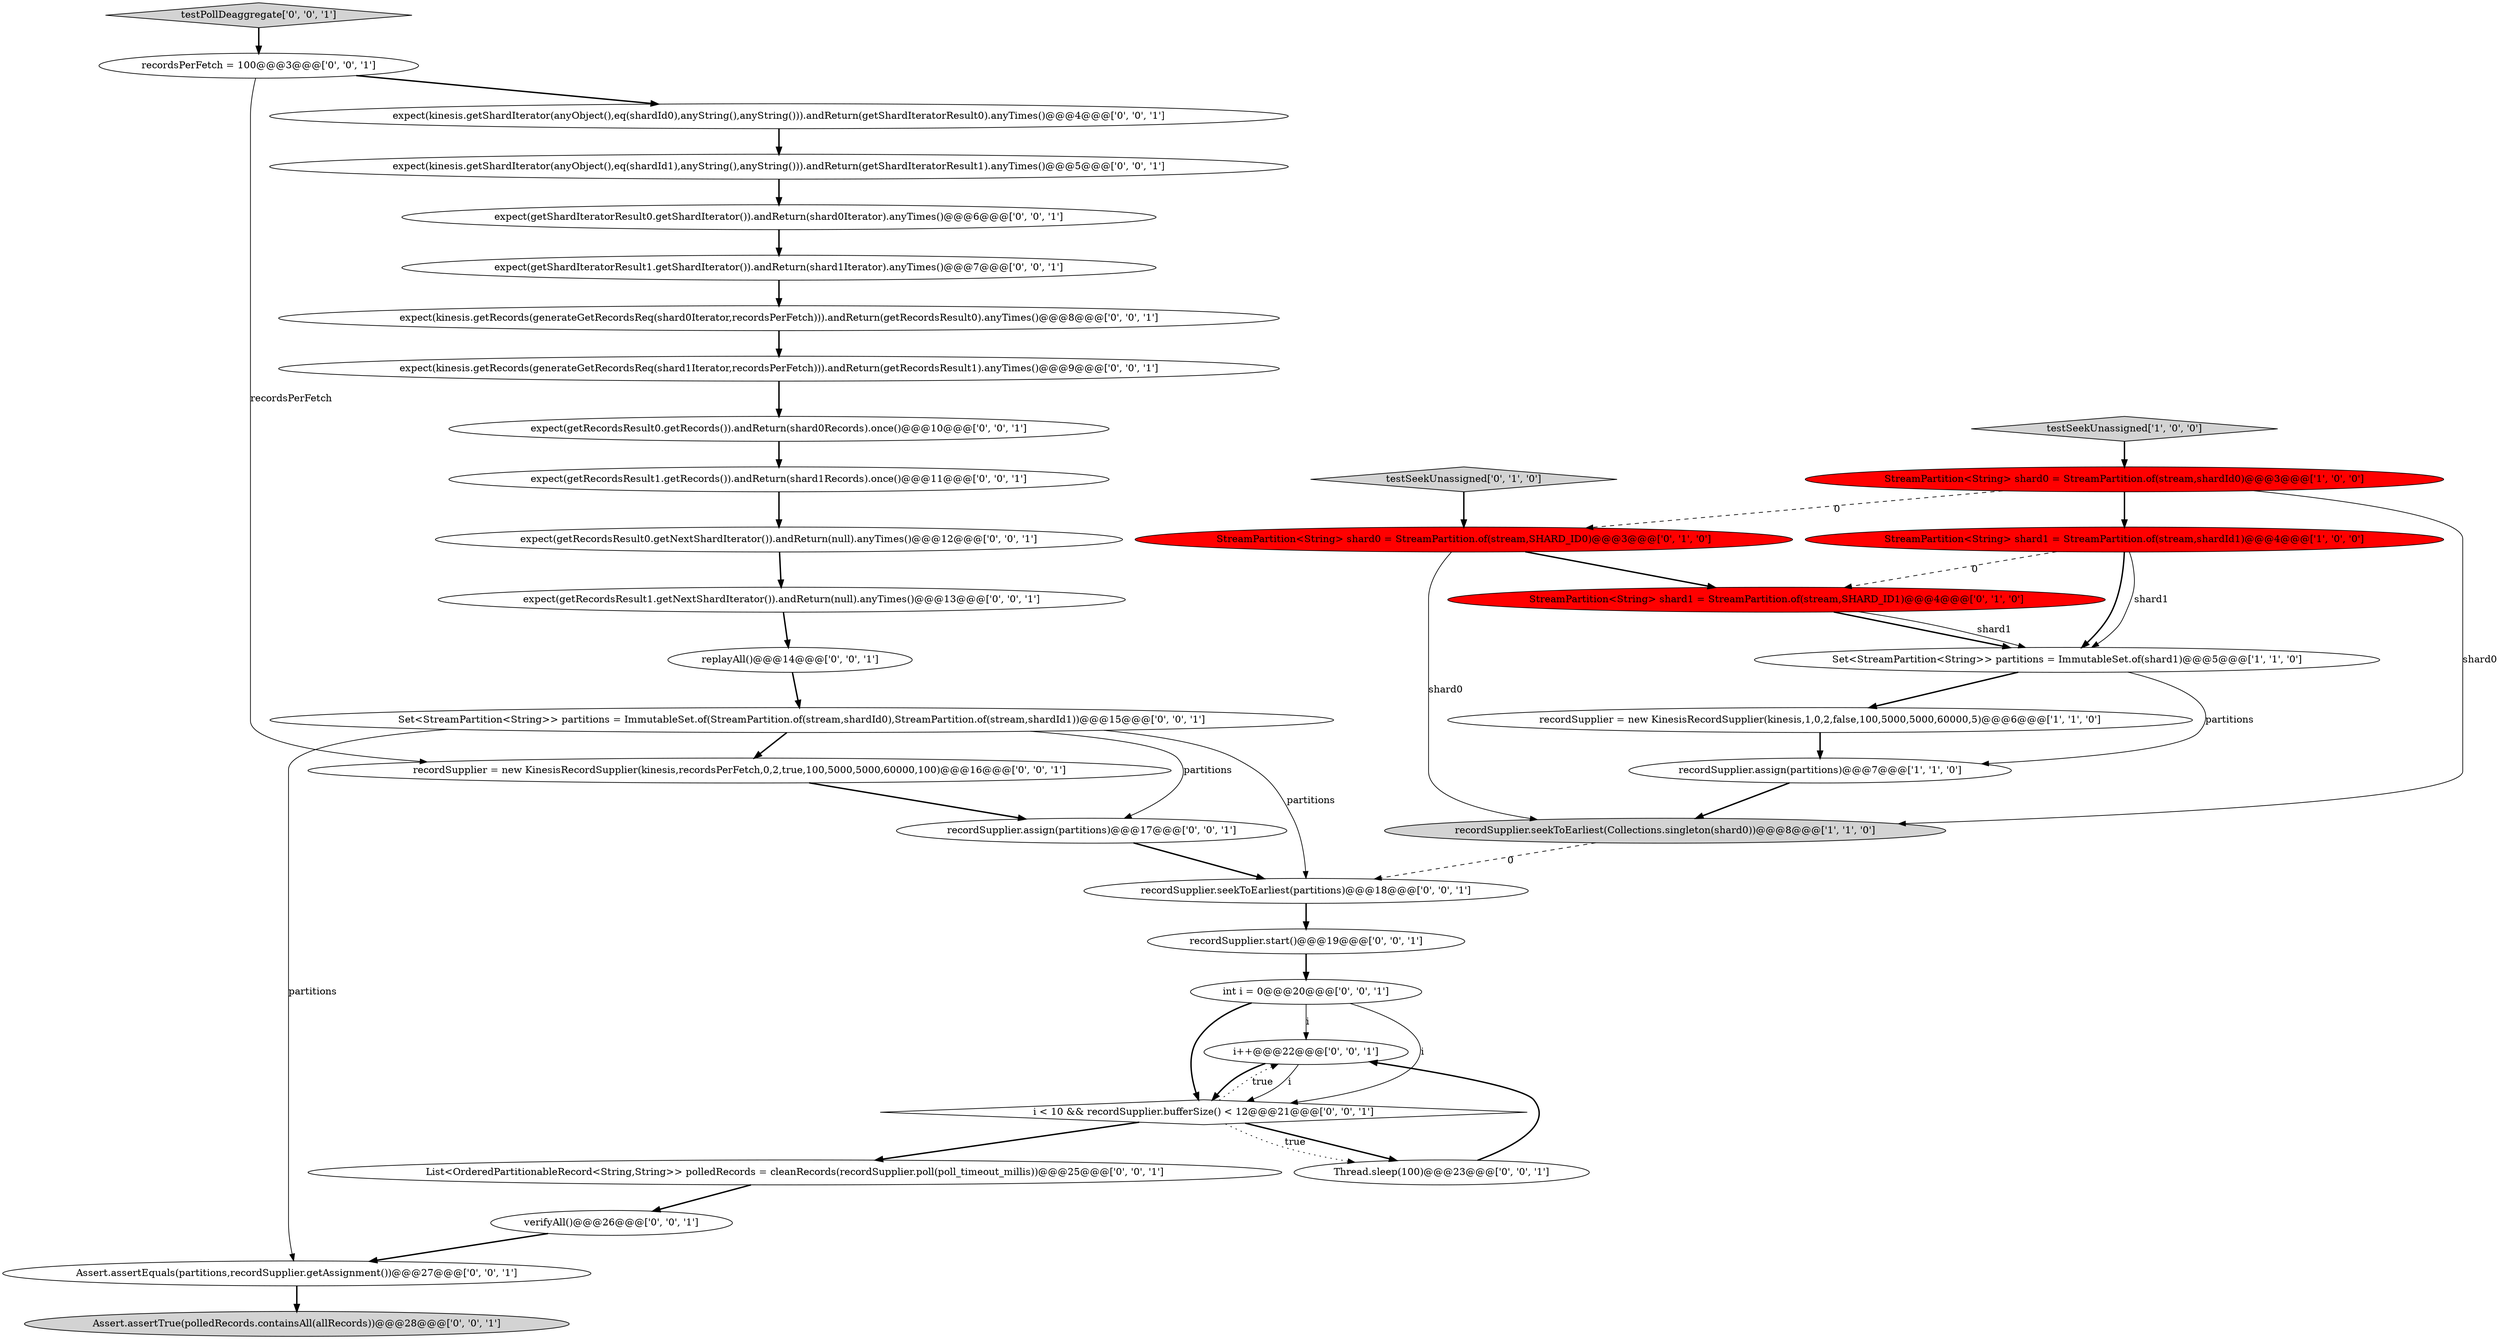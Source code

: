 digraph {
0 [style = filled, label = "StreamPartition<String> shard1 = StreamPartition.of(stream,shardId1)@@@4@@@['1', '0', '0']", fillcolor = red, shape = ellipse image = "AAA1AAABBB1BBB"];
28 [style = filled, label = "expect(getShardIteratorResult0.getShardIterator()).andReturn(shard0Iterator).anyTimes()@@@6@@@['0', '0', '1']", fillcolor = white, shape = ellipse image = "AAA0AAABBB3BBB"];
32 [style = filled, label = "verifyAll()@@@26@@@['0', '0', '1']", fillcolor = white, shape = ellipse image = "AAA0AAABBB3BBB"];
34 [style = filled, label = "expect(getRecordsResult0.getRecords()).andReturn(shard0Records).once()@@@10@@@['0', '0', '1']", fillcolor = white, shape = ellipse image = "AAA0AAABBB3BBB"];
19 [style = filled, label = "expect(getRecordsResult1.getNextShardIterator()).andReturn(null).anyTimes()@@@13@@@['0', '0', '1']", fillcolor = white, shape = ellipse image = "AAA0AAABBB3BBB"];
5 [style = filled, label = "recordSupplier = new KinesisRecordSupplier(kinesis,1,0,2,false,100,5000,5000,60000,5)@@@6@@@['1', '1', '0']", fillcolor = white, shape = ellipse image = "AAA0AAABBB1BBB"];
16 [style = filled, label = "recordSupplier = new KinesisRecordSupplier(kinesis,recordsPerFetch,0,2,true,100,5000,5000,60000,100)@@@16@@@['0', '0', '1']", fillcolor = white, shape = ellipse image = "AAA0AAABBB3BBB"];
11 [style = filled, label = "Set<StreamPartition<String>> partitions = ImmutableSet.of(StreamPartition.of(stream,shardId0),StreamPartition.of(stream,shardId1))@@@15@@@['0', '0', '1']", fillcolor = white, shape = ellipse image = "AAA0AAABBB3BBB"];
31 [style = filled, label = "Thread.sleep(100)@@@23@@@['0', '0', '1']", fillcolor = white, shape = ellipse image = "AAA0AAABBB3BBB"];
14 [style = filled, label = "expect(kinesis.getRecords(generateGetRecordsReq(shard1Iterator,recordsPerFetch))).andReturn(getRecordsResult1).anyTimes()@@@9@@@['0', '0', '1']", fillcolor = white, shape = ellipse image = "AAA0AAABBB3BBB"];
18 [style = filled, label = "expect(kinesis.getShardIterator(anyObject(),eq(shardId1),anyString(),anyString())).andReturn(getShardIteratorResult1).anyTimes()@@@5@@@['0', '0', '1']", fillcolor = white, shape = ellipse image = "AAA0AAABBB3BBB"];
3 [style = filled, label = "Set<StreamPartition<String>> partitions = ImmutableSet.of(shard1)@@@5@@@['1', '1', '0']", fillcolor = white, shape = ellipse image = "AAA0AAABBB1BBB"];
29 [style = filled, label = "expect(getShardIteratorResult1.getShardIterator()).andReturn(shard1Iterator).anyTimes()@@@7@@@['0', '0', '1']", fillcolor = white, shape = ellipse image = "AAA0AAABBB3BBB"];
26 [style = filled, label = "recordSupplier.start()@@@19@@@['0', '0', '1']", fillcolor = white, shape = ellipse image = "AAA0AAABBB3BBB"];
7 [style = filled, label = "StreamPartition<String> shard1 = StreamPartition.of(stream,SHARD_ID1)@@@4@@@['0', '1', '0']", fillcolor = red, shape = ellipse image = "AAA1AAABBB2BBB"];
12 [style = filled, label = "recordSupplier.seekToEarliest(partitions)@@@18@@@['0', '0', '1']", fillcolor = white, shape = ellipse image = "AAA0AAABBB3BBB"];
2 [style = filled, label = "testSeekUnassigned['1', '0', '0']", fillcolor = lightgray, shape = diamond image = "AAA0AAABBB1BBB"];
13 [style = filled, label = "recordsPerFetch = 100@@@3@@@['0', '0', '1']", fillcolor = white, shape = ellipse image = "AAA0AAABBB3BBB"];
4 [style = filled, label = "recordSupplier.assign(partitions)@@@7@@@['1', '1', '0']", fillcolor = white, shape = ellipse image = "AAA0AAABBB1BBB"];
8 [style = filled, label = "StreamPartition<String> shard0 = StreamPartition.of(stream,SHARD_ID0)@@@3@@@['0', '1', '0']", fillcolor = red, shape = ellipse image = "AAA1AAABBB2BBB"];
27 [style = filled, label = "Assert.assertEquals(partitions,recordSupplier.getAssignment())@@@27@@@['0', '0', '1']", fillcolor = white, shape = ellipse image = "AAA0AAABBB3BBB"];
35 [style = filled, label = "i++@@@22@@@['0', '0', '1']", fillcolor = white, shape = ellipse image = "AAA0AAABBB3BBB"];
9 [style = filled, label = "testSeekUnassigned['0', '1', '0']", fillcolor = lightgray, shape = diamond image = "AAA0AAABBB2BBB"];
1 [style = filled, label = "recordSupplier.seekToEarliest(Collections.singleton(shard0))@@@8@@@['1', '1', '0']", fillcolor = lightgray, shape = ellipse image = "AAA0AAABBB1BBB"];
25 [style = filled, label = "int i = 0@@@20@@@['0', '0', '1']", fillcolor = white, shape = ellipse image = "AAA0AAABBB3BBB"];
20 [style = filled, label = "replayAll()@@@14@@@['0', '0', '1']", fillcolor = white, shape = ellipse image = "AAA0AAABBB3BBB"];
21 [style = filled, label = "i < 10 && recordSupplier.bufferSize() < 12@@@21@@@['0', '0', '1']", fillcolor = white, shape = diamond image = "AAA0AAABBB3BBB"];
33 [style = filled, label = "expect(getRecordsResult1.getRecords()).andReturn(shard1Records).once()@@@11@@@['0', '0', '1']", fillcolor = white, shape = ellipse image = "AAA0AAABBB3BBB"];
10 [style = filled, label = "expect(kinesis.getShardIterator(anyObject(),eq(shardId0),anyString(),anyString())).andReturn(getShardIteratorResult0).anyTimes()@@@4@@@['0', '0', '1']", fillcolor = white, shape = ellipse image = "AAA0AAABBB3BBB"];
15 [style = filled, label = "Assert.assertTrue(polledRecords.containsAll(allRecords))@@@28@@@['0', '0', '1']", fillcolor = lightgray, shape = ellipse image = "AAA0AAABBB3BBB"];
22 [style = filled, label = "recordSupplier.assign(partitions)@@@17@@@['0', '0', '1']", fillcolor = white, shape = ellipse image = "AAA0AAABBB3BBB"];
17 [style = filled, label = "expect(getRecordsResult0.getNextShardIterator()).andReturn(null).anyTimes()@@@12@@@['0', '0', '1']", fillcolor = white, shape = ellipse image = "AAA0AAABBB3BBB"];
24 [style = filled, label = "expect(kinesis.getRecords(generateGetRecordsReq(shard0Iterator,recordsPerFetch))).andReturn(getRecordsResult0).anyTimes()@@@8@@@['0', '0', '1']", fillcolor = white, shape = ellipse image = "AAA0AAABBB3BBB"];
30 [style = filled, label = "testPollDeaggregate['0', '0', '1']", fillcolor = lightgray, shape = diamond image = "AAA0AAABBB3BBB"];
6 [style = filled, label = "StreamPartition<String> shard0 = StreamPartition.of(stream,shardId0)@@@3@@@['1', '0', '0']", fillcolor = red, shape = ellipse image = "AAA1AAABBB1BBB"];
23 [style = filled, label = "List<OrderedPartitionableRecord<String,String>> polledRecords = cleanRecords(recordSupplier.poll(poll_timeout_millis))@@@25@@@['0', '0', '1']", fillcolor = white, shape = ellipse image = "AAA0AAABBB3BBB"];
0->3 [style = bold, label=""];
13->10 [style = bold, label=""];
10->18 [style = bold, label=""];
28->29 [style = bold, label=""];
11->16 [style = bold, label=""];
25->21 [style = solid, label="i"];
6->8 [style = dashed, label="0"];
30->13 [style = bold, label=""];
2->6 [style = bold, label=""];
25->35 [style = solid, label="i"];
19->20 [style = bold, label=""];
26->25 [style = bold, label=""];
8->1 [style = solid, label="shard0"];
34->33 [style = bold, label=""];
35->21 [style = solid, label="i"];
23->32 [style = bold, label=""];
14->34 [style = bold, label=""];
32->27 [style = bold, label=""];
6->0 [style = bold, label=""];
12->26 [style = bold, label=""];
0->3 [style = solid, label="shard1"];
16->22 [style = bold, label=""];
9->8 [style = bold, label=""];
18->28 [style = bold, label=""];
17->19 [style = bold, label=""];
7->3 [style = bold, label=""];
35->21 [style = bold, label=""];
8->7 [style = bold, label=""];
27->15 [style = bold, label=""];
24->14 [style = bold, label=""];
1->12 [style = dashed, label="0"];
3->5 [style = bold, label=""];
21->31 [style = bold, label=""];
31->35 [style = bold, label=""];
7->3 [style = solid, label="shard1"];
21->31 [style = dotted, label="true"];
22->12 [style = bold, label=""];
5->4 [style = bold, label=""];
6->1 [style = solid, label="shard0"];
11->27 [style = solid, label="partitions"];
11->12 [style = solid, label="partitions"];
13->16 [style = solid, label="recordsPerFetch"];
4->1 [style = bold, label=""];
3->4 [style = solid, label="partitions"];
29->24 [style = bold, label=""];
0->7 [style = dashed, label="0"];
21->35 [style = dotted, label="true"];
11->22 [style = solid, label="partitions"];
25->21 [style = bold, label=""];
33->17 [style = bold, label=""];
20->11 [style = bold, label=""];
21->23 [style = bold, label=""];
}
